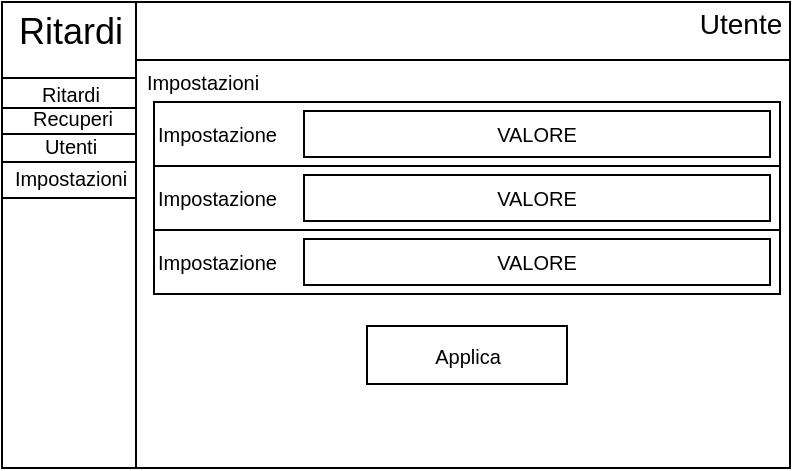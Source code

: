 <mxfile version="13.1.0"><diagram id="5xHdvXvf9uV9o2OtXiBR" name="Page-1"><mxGraphModel dx="677" dy="378" grid="0" gridSize="10" guides="1" tooltips="1" connect="1" arrows="1" fold="1" page="1" pageScale="1" pageWidth="850" pageHeight="1100" math="0" shadow="0"><root><mxCell id="0"/><mxCell id="1" parent="0"/><mxCell id="MX5Of0F_Ypcn7OmahJOQ-27" value="" style="rounded=0;whiteSpace=wrap;html=1;fontSize=10;" vertex="1" parent="1"><mxGeometry x="17" y="48" width="66" height="16" as="geometry"/></mxCell><mxCell id="MX5Of0F_Ypcn7OmahJOQ-9" value="" style="rounded=0;whiteSpace=wrap;html=1;" vertex="1" parent="1"><mxGeometry x="16" y="10" width="394" height="233" as="geometry"/></mxCell><mxCell id="MX5Of0F_Ypcn7OmahJOQ-20" value="" style="rounded=0;whiteSpace=wrap;html=1;fontSize=18;" vertex="1" parent="1"><mxGeometry x="16" y="10" width="67" height="233" as="geometry"/></mxCell><mxCell id="MX5Of0F_Ypcn7OmahJOQ-21" value="Ritardi" style="text;html=1;align=center;verticalAlign=middle;resizable=0;points=[];autosize=1;fontSize=18;" vertex="1" parent="1"><mxGeometry x="18.5" y="12" width="62" height="26" as="geometry"/></mxCell><mxCell id="MX5Of0F_Ypcn7OmahJOQ-22" value="" style="rounded=0;whiteSpace=wrap;html=1;fontSize=18;" vertex="1" parent="1"><mxGeometry x="83" y="10" width="327" height="29" as="geometry"/></mxCell><mxCell id="MX5Of0F_Ypcn7OmahJOQ-19" value="Utente" style="text;html=1;align=center;verticalAlign=middle;resizable=0;points=[];autosize=1;fontSize=14;" vertex="1" parent="1"><mxGeometry x="359" y="10" width="51" height="21" as="geometry"/></mxCell><mxCell id="MX5Of0F_Ypcn7OmahJOQ-28" value="" style="rounded=0;whiteSpace=wrap;html=1;fontSize=10;" vertex="1" parent="1"><mxGeometry x="16" y="48" width="67" height="15" as="geometry"/></mxCell><mxCell id="MX5Of0F_Ypcn7OmahJOQ-25" value="Ritardi" style="text;html=1;align=center;verticalAlign=middle;resizable=0;points=[];autosize=1;fontSize=10;" vertex="1" parent="1"><mxGeometry x="30.5" y="48" width="39" height="16" as="geometry"/></mxCell><mxCell id="MX5Of0F_Ypcn7OmahJOQ-29" value="" style="rounded=0;whiteSpace=wrap;html=1;fontSize=10;" vertex="1" parent="1"><mxGeometry x="16" y="63" width="67" height="13" as="geometry"/></mxCell><mxCell id="MX5Of0F_Ypcn7OmahJOQ-26" value="Recuperi" style="text;html=1;align=center;verticalAlign=middle;resizable=0;points=[];autosize=1;fontSize=10;" vertex="1" parent="1"><mxGeometry x="25.5" y="60" width="50" height="16" as="geometry"/></mxCell><mxCell id="MX5Of0F_Ypcn7OmahJOQ-32" value="" style="rounded=0;whiteSpace=wrap;html=1;fontSize=10;" vertex="1" parent="1"><mxGeometry x="16" y="76" width="67" height="14" as="geometry"/></mxCell><mxCell id="MX5Of0F_Ypcn7OmahJOQ-24" value="Utenti" style="text;html=1;align=center;verticalAlign=middle;resizable=0;points=[];autosize=1;fontSize=10;" vertex="1" parent="1"><mxGeometry x="32" y="74" width="36" height="16" as="geometry"/></mxCell><mxCell id="MX5Of0F_Ypcn7OmahJOQ-33" value="" style="rounded=0;whiteSpace=wrap;html=1;fontSize=10;" vertex="1" parent="1"><mxGeometry x="16" y="90" width="67" height="18" as="geometry"/></mxCell><mxCell id="MX5Of0F_Ypcn7OmahJOQ-23" value="Impostazioni" style="text;html=1;align=center;verticalAlign=middle;resizable=0;points=[];autosize=1;fontSize=10;" vertex="1" parent="1"><mxGeometry x="17" y="90" width="66" height="16" as="geometry"/></mxCell><mxCell id="MX5Of0F_Ypcn7OmahJOQ-46" value="" style="rounded=0;whiteSpace=wrap;html=1;fontSize=10;" vertex="1" parent="1"><mxGeometry x="92" y="60" width="313" height="96" as="geometry"/></mxCell><mxCell id="MX5Of0F_Ypcn7OmahJOQ-48" value="Impostazioni" style="text;html=1;align=center;verticalAlign=middle;resizable=0;points=[];autosize=1;fontSize=10;" vertex="1" parent="1"><mxGeometry x="83" y="42" width="66" height="16" as="geometry"/></mxCell><mxCell id="MX5Of0F_Ypcn7OmahJOQ-55" value="Applica" style="rounded=0;whiteSpace=wrap;html=1;fontSize=10;" vertex="1" parent="1"><mxGeometry x="198.5" y="172" width="100" height="29" as="geometry"/></mxCell><mxCell id="MX5Of0F_Ypcn7OmahJOQ-56" value="Impostazione" style="rounded=0;whiteSpace=wrap;html=1;fontSize=10;align=left;" vertex="1" parent="1"><mxGeometry x="92" y="60" width="313" height="32" as="geometry"/></mxCell><mxCell id="MX5Of0F_Ypcn7OmahJOQ-57" value="" style="rounded=0;whiteSpace=wrap;html=1;fontSize=10;" vertex="1" parent="1"><mxGeometry x="92" y="92" width="313" height="32" as="geometry"/></mxCell><mxCell id="MX5Of0F_Ypcn7OmahJOQ-58" value="" style="rounded=0;whiteSpace=wrap;html=1;fontSize=10;" vertex="1" parent="1"><mxGeometry x="92" y="124" width="313" height="32" as="geometry"/></mxCell><mxCell id="MX5Of0F_Ypcn7OmahJOQ-59" value="VALORE" style="rounded=0;whiteSpace=wrap;html=1;fontSize=10;" vertex="1" parent="1"><mxGeometry x="167" y="64.5" width="233" height="23" as="geometry"/></mxCell><mxCell id="MX5Of0F_Ypcn7OmahJOQ-61" value="Impostazione" style="rounded=0;whiteSpace=wrap;html=1;fontSize=10;align=left;" vertex="1" parent="1"><mxGeometry x="92" y="92" width="313" height="32" as="geometry"/></mxCell><mxCell id="MX5Of0F_Ypcn7OmahJOQ-62" value="VALORE" style="rounded=0;whiteSpace=wrap;html=1;fontSize=10;" vertex="1" parent="1"><mxGeometry x="167" y="96.5" width="233" height="23" as="geometry"/></mxCell><mxCell id="MX5Of0F_Ypcn7OmahJOQ-63" value="Impostazione" style="rounded=0;whiteSpace=wrap;html=1;fontSize=10;align=left;" vertex="1" parent="1"><mxGeometry x="92" y="124" width="313" height="32" as="geometry"/></mxCell><mxCell id="MX5Of0F_Ypcn7OmahJOQ-64" value="VALORE" style="rounded=0;whiteSpace=wrap;html=1;fontSize=10;" vertex="1" parent="1"><mxGeometry x="167" y="128.5" width="233" height="23" as="geometry"/></mxCell></root></mxGraphModel></diagram></mxfile>